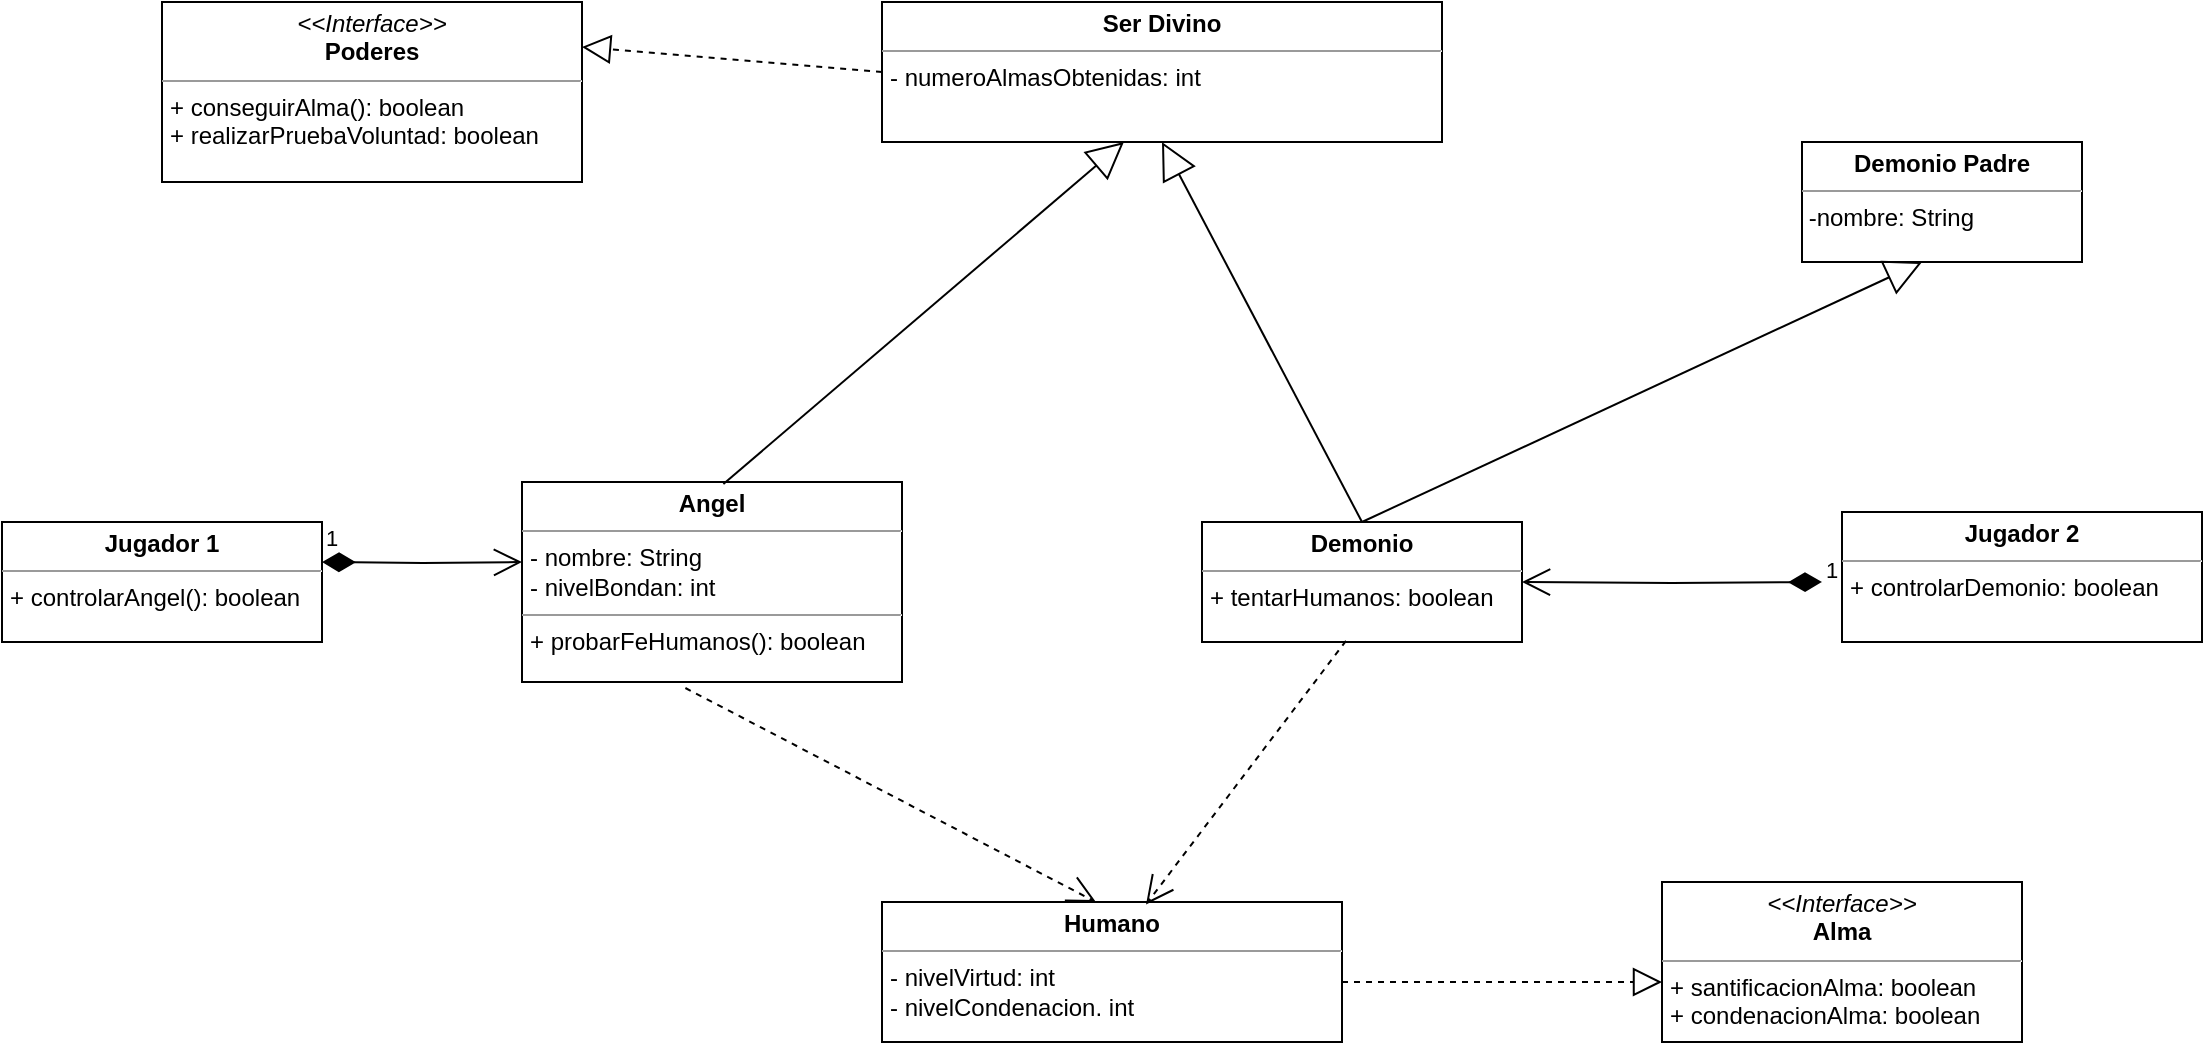 <mxfile version="20.3.0" type="device"><diagram id="5trL1M82ix65aBFF5xuu" name="Página-1"><mxGraphModel dx="1422" dy="905" grid="1" gridSize="10" guides="1" tooltips="1" connect="1" arrows="1" fold="1" page="1" pageScale="1" pageWidth="1169" pageHeight="827" math="0" shadow="0"><root><mxCell id="0"/><mxCell id="1" parent="0"/><mxCell id="ZVt33j_93HjqeKDxsiZS-2" value="&lt;p style=&quot;margin:0px;margin-top:4px;text-align:center;&quot;&gt;&lt;b&gt;Angel&lt;/b&gt;&lt;/p&gt;&lt;hr size=&quot;1&quot;&gt;&lt;p style=&quot;margin:0px;margin-left:4px;&quot;&gt;- nombre: String&lt;/p&gt;&lt;p style=&quot;margin:0px;margin-left:4px;&quot;&gt;- nivelBondan: int&lt;/p&gt;&lt;hr size=&quot;1&quot;&gt;&lt;p style=&quot;margin:0px;margin-left:4px;&quot;&gt;+ probarFeHumanos(): boolean&lt;/p&gt;" style="verticalAlign=top;align=left;overflow=fill;fontSize=12;fontFamily=Helvetica;html=1;" parent="1" vertex="1"><mxGeometry x="280" y="330" width="190" height="100" as="geometry"/></mxCell><mxCell id="ZVt33j_93HjqeKDxsiZS-3" value="&lt;p style=&quot;margin:0px;margin-top:4px;text-align:center;&quot;&gt;&lt;b&gt;Demonio&lt;/b&gt;&lt;/p&gt;&lt;hr size=&quot;1&quot;&gt;&lt;p style=&quot;margin:0px;margin-left:4px;&quot;&gt;&lt;/p&gt;&lt;p style=&quot;margin:0px;margin-left:4px;&quot;&gt;+ tentarHumanos: boolean&lt;/p&gt;" style="verticalAlign=top;align=left;overflow=fill;fontSize=12;fontFamily=Helvetica;html=1;" parent="1" vertex="1"><mxGeometry x="620" y="350" width="160" height="60" as="geometry"/></mxCell><mxCell id="ZVt33j_93HjqeKDxsiZS-4" value="&lt;p style=&quot;margin:0px;margin-top:4px;text-align:center;&quot;&gt;&lt;b&gt;Ser Divino&lt;/b&gt;&lt;/p&gt;&lt;hr size=&quot;1&quot;&gt;&lt;p style=&quot;margin:0px;margin-left:4px;&quot;&gt;&lt;span style=&quot;background-color: initial;&quot;&gt;- numeroAlmasObtenidas: int&lt;/span&gt;&lt;/p&gt;" style="verticalAlign=top;align=left;overflow=fill;fontSize=12;fontFamily=Helvetica;html=1;" parent="1" vertex="1"><mxGeometry x="460" y="90" width="280" height="70" as="geometry"/></mxCell><mxCell id="ZVt33j_93HjqeKDxsiZS-5" value="" style="endArrow=block;endSize=16;endFill=0;html=1;rounded=0;exitX=0.53;exitY=0.01;exitDx=0;exitDy=0;exitPerimeter=0;entryX=0.432;entryY=1;entryDx=0;entryDy=0;entryPerimeter=0;" parent="1" source="ZVt33j_93HjqeKDxsiZS-2" target="ZVt33j_93HjqeKDxsiZS-4" edge="1"><mxGeometry width="160" relative="1" as="geometry"><mxPoint x="400" y="270" as="sourcePoint"/><mxPoint x="570" y="190" as="targetPoint"/></mxGeometry></mxCell><mxCell id="ZVt33j_93HjqeKDxsiZS-6" value="" style="endArrow=block;endSize=16;endFill=0;html=1;rounded=0;exitX=0.5;exitY=0;exitDx=0;exitDy=0;entryX=0.5;entryY=1;entryDx=0;entryDy=0;" parent="1" source="ZVt33j_93HjqeKDxsiZS-3" target="ZVt33j_93HjqeKDxsiZS-4" edge="1"><mxGeometry width="160" relative="1" as="geometry"><mxPoint x="690" y="270" as="sourcePoint"/><mxPoint x="850" y="270" as="targetPoint"/></mxGeometry></mxCell><mxCell id="ZVt33j_93HjqeKDxsiZS-7" value="&lt;p style=&quot;margin:0px;margin-top:4px;text-align:center;&quot;&gt;&lt;b&gt;Humano&lt;/b&gt;&lt;/p&gt;&lt;hr size=&quot;1&quot;&gt;&lt;p style=&quot;margin:0px;margin-left:4px;&quot;&gt;- nivelVirtud: int&lt;/p&gt;&lt;p style=&quot;margin:0px;margin-left:4px;&quot;&gt;- nivelCondenacion. int&lt;/p&gt;" style="verticalAlign=top;align=left;overflow=fill;fontSize=12;fontFamily=Helvetica;html=1;" parent="1" vertex="1"><mxGeometry x="460" y="540" width="230" height="70" as="geometry"/></mxCell><mxCell id="ZVt33j_93HjqeKDxsiZS-8" value="&lt;p style=&quot;margin:0px;margin-top:4px;text-align:center;&quot;&gt;&lt;b&gt;Demonio Padre&lt;/b&gt;&lt;/p&gt;&lt;hr size=&quot;1&quot;&gt;&lt;div style=&quot;height:2px;&quot;&gt;&amp;nbsp;-nombre: String&lt;/div&gt;" style="verticalAlign=top;align=left;overflow=fill;fontSize=12;fontFamily=Helvetica;html=1;" parent="1" vertex="1"><mxGeometry x="920" y="160" width="140" height="60" as="geometry"/></mxCell><mxCell id="ZVt33j_93HjqeKDxsiZS-9" value="" style="endArrow=block;endSize=16;endFill=0;html=1;rounded=0;exitX=0.5;exitY=0;exitDx=0;exitDy=0;entryX=0.429;entryY=1;entryDx=0;entryDy=0;entryPerimeter=0;" parent="1" source="ZVt33j_93HjqeKDxsiZS-3" target="ZVt33j_93HjqeKDxsiZS-8" edge="1"><mxGeometry width="160" relative="1" as="geometry"><mxPoint x="790" y="300" as="sourcePoint"/><mxPoint x="950" y="300" as="targetPoint"/></mxGeometry></mxCell><mxCell id="ZVt33j_93HjqeKDxsiZS-10" value="&lt;p style=&quot;margin:0px;margin-top:4px;text-align:center;&quot;&gt;&lt;b&gt;Jugador 1&lt;/b&gt;&lt;/p&gt;&lt;hr size=&quot;1&quot;&gt;&lt;p style=&quot;margin:0px;margin-left:4px;&quot;&gt;+ controlarAngel(): boolean&lt;/p&gt;" style="verticalAlign=top;align=left;overflow=fill;fontSize=12;fontFamily=Helvetica;html=1;" parent="1" vertex="1"><mxGeometry x="20" y="350" width="160" height="60" as="geometry"/></mxCell><mxCell id="ZVt33j_93HjqeKDxsiZS-11" value="&lt;p style=&quot;margin:0px;margin-top:4px;text-align:center;&quot;&gt;&lt;b&gt;Jugador 2&lt;/b&gt;&lt;/p&gt;&lt;hr size=&quot;1&quot;&gt;&lt;p style=&quot;margin:0px;margin-left:4px;&quot;&gt;+ controlarDemonio: boolean&lt;/p&gt;" style="verticalAlign=top;align=left;overflow=fill;fontSize=12;fontFamily=Helvetica;html=1;" parent="1" vertex="1"><mxGeometry x="940" y="345" width="180" height="65" as="geometry"/></mxCell><mxCell id="ZVt33j_93HjqeKDxsiZS-13" value="1" style="endArrow=open;html=1;endSize=12;startArrow=diamondThin;startSize=14;startFill=1;edgeStyle=orthogonalEdgeStyle;align=left;verticalAlign=bottom;rounded=0;entryX=0;entryY=0.4;entryDx=0;entryDy=0;entryPerimeter=0;" parent="1" target="ZVt33j_93HjqeKDxsiZS-2" edge="1"><mxGeometry x="-1" y="3" relative="1" as="geometry"><mxPoint x="180" y="370" as="sourcePoint"/><mxPoint x="250" y="370" as="targetPoint"/></mxGeometry></mxCell><mxCell id="ZVt33j_93HjqeKDxsiZS-14" value="1" style="endArrow=open;html=1;endSize=12;startArrow=diamondThin;startSize=14;startFill=1;edgeStyle=orthogonalEdgeStyle;align=left;verticalAlign=bottom;rounded=0;entryX=1;entryY=0.5;entryDx=0;entryDy=0;" parent="1" target="ZVt33j_93HjqeKDxsiZS-3" edge="1"><mxGeometry x="-1" y="3" relative="1" as="geometry"><mxPoint x="930" y="380" as="sourcePoint"/><mxPoint x="930" y="390" as="targetPoint"/></mxGeometry></mxCell><mxCell id="ZVt33j_93HjqeKDxsiZS-15" value="" style="endArrow=open;endSize=12;dashed=1;html=1;rounded=0;exitX=0.43;exitY=1.03;exitDx=0;exitDy=0;exitPerimeter=0;entryX=0.465;entryY=0;entryDx=0;entryDy=0;entryPerimeter=0;" parent="1" source="ZVt33j_93HjqeKDxsiZS-2" target="ZVt33j_93HjqeKDxsiZS-7" edge="1"><mxGeometry width="160" relative="1" as="geometry"><mxPoint x="380" y="470" as="sourcePoint"/><mxPoint x="540" y="470" as="targetPoint"/></mxGeometry></mxCell><mxCell id="ZVt33j_93HjqeKDxsiZS-16" value="" style="endArrow=open;endSize=12;dashed=1;html=1;rounded=0;exitX=0.45;exitY=0.99;exitDx=0;exitDy=0;exitPerimeter=0;entryX=0.574;entryY=0.017;entryDx=0;entryDy=0;entryPerimeter=0;" parent="1" source="ZVt33j_93HjqeKDxsiZS-3" target="ZVt33j_93HjqeKDxsiZS-7" edge="1"><mxGeometry width="160" relative="1" as="geometry"><mxPoint x="710" y="490" as="sourcePoint"/><mxPoint x="870" y="490" as="targetPoint"/></mxGeometry></mxCell><mxCell id="DCfBOKjJuod90L_mAvJ8-1" value="&lt;p style=&quot;margin:0px;margin-top:4px;text-align:center;&quot;&gt;&lt;i&gt;&amp;lt;&amp;lt;Interface&amp;gt;&amp;gt;&lt;/i&gt;&lt;br&gt;&lt;b&gt;Alma&lt;/b&gt;&lt;/p&gt;&lt;hr size=&quot;1&quot;&gt;&lt;p style=&quot;margin:0px;margin-left:4px;&quot;&gt;&lt;/p&gt;&lt;p style=&quot;margin: 0px 0px 0px 4px;&quot;&gt;+ santificacionAlma: boolean&lt;/p&gt;&lt;p style=&quot;margin: 0px 0px 0px 4px;&quot;&gt;+ condenacionAlma: boolean&lt;/p&gt;" style="verticalAlign=top;align=left;overflow=fill;fontSize=12;fontFamily=Helvetica;html=1;" vertex="1" parent="1"><mxGeometry x="850" y="530" width="180" height="80" as="geometry"/></mxCell><mxCell id="DCfBOKjJuod90L_mAvJ8-2" value="" style="endArrow=block;dashed=1;endFill=0;endSize=12;html=1;rounded=0;" edge="1" parent="1"><mxGeometry width="160" relative="1" as="geometry"><mxPoint x="690" y="580" as="sourcePoint"/><mxPoint x="850" y="580" as="targetPoint"/></mxGeometry></mxCell><mxCell id="DCfBOKjJuod90L_mAvJ8-4" value="&lt;p style=&quot;margin:0px;margin-top:4px;text-align:center;&quot;&gt;&lt;i&gt;&amp;lt;&amp;lt;Interface&amp;gt;&amp;gt;&lt;/i&gt;&lt;br&gt;&lt;b&gt;Poderes&lt;/b&gt;&lt;/p&gt;&lt;hr size=&quot;1&quot;&gt;&lt;p style=&quot;margin:0px;margin-left:4px;&quot;&gt;&lt;/p&gt;&lt;p style=&quot;margin: 0px 0px 0px 4px;&quot;&gt;+ conseguirAlma(): boolean&lt;/p&gt;&lt;p style=&quot;margin: 0px 0px 0px 4px;&quot;&gt;+ realizarPruebaVoluntad: boolean&lt;/p&gt;" style="verticalAlign=top;align=left;overflow=fill;fontSize=12;fontFamily=Helvetica;html=1;" vertex="1" parent="1"><mxGeometry x="100" y="90" width="210" height="90" as="geometry"/></mxCell><mxCell id="DCfBOKjJuod90L_mAvJ8-5" value="" style="endArrow=block;dashed=1;endFill=0;endSize=12;html=1;rounded=0;entryX=1;entryY=0.25;entryDx=0;entryDy=0;exitX=0;exitY=0.5;exitDx=0;exitDy=0;" edge="1" parent="1" source="ZVt33j_93HjqeKDxsiZS-4" target="DCfBOKjJuod90L_mAvJ8-4"><mxGeometry width="160" relative="1" as="geometry"><mxPoint x="390" y="210" as="sourcePoint"/><mxPoint x="550" y="210" as="targetPoint"/></mxGeometry></mxCell></root></mxGraphModel></diagram></mxfile>